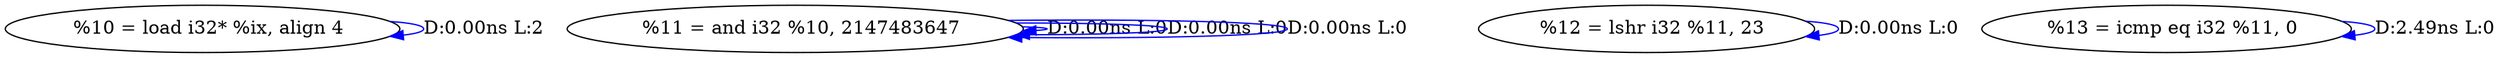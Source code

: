 digraph {
Node0x2cd6c50[label="  %10 = load i32* %ix, align 4"];
Node0x2cd6c50 -> Node0x2cd6c50[label="D:0.00ns L:2",color=blue];
Node0x2cd6d30[label="  %11 = and i32 %10, 2147483647"];
Node0x2cd6d30 -> Node0x2cd6d30[label="D:0.00ns L:0",color=blue];
Node0x2cd6d30 -> Node0x2cd6d30[label="D:0.00ns L:0",color=blue];
Node0x2cd6d30 -> Node0x2cd6d30[label="D:0.00ns L:0",color=blue];
Node0x2cd6ef0[label="  %12 = lshr i32 %11, 23"];
Node0x2cd6ef0 -> Node0x2cd6ef0[label="D:0.00ns L:0",color=blue];
Node0x2cd70b0[label="  %13 = icmp eq i32 %11, 0"];
Node0x2cd70b0 -> Node0x2cd70b0[label="D:2.49ns L:0",color=blue];
}
